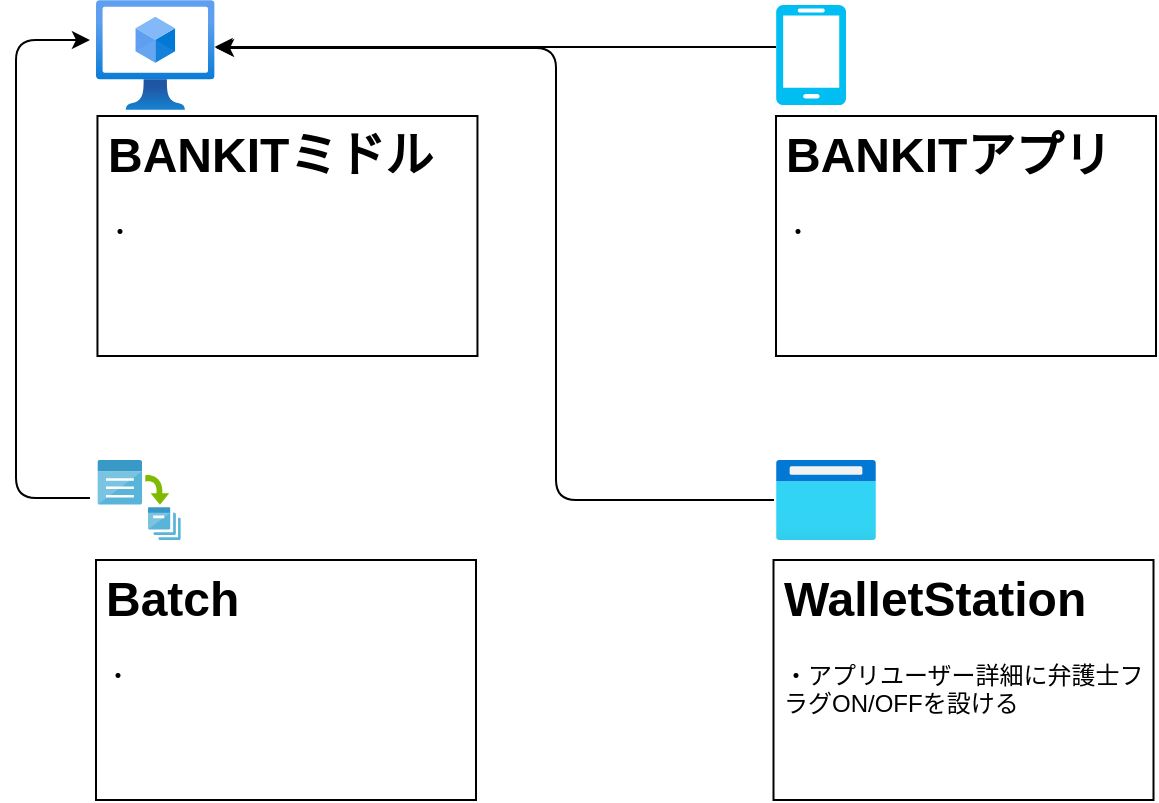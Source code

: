 <mxfile version="14.1.1" type="github">
  <diagram id="HQro99ZrfNcyAtbycOjr" name="Page-1">
    <mxGraphModel dx="1426" dy="794" grid="1" gridSize="10" guides="1" tooltips="1" connect="1" arrows="1" fold="1" page="1" pageScale="1" pageWidth="827" pageHeight="1169" math="0" shadow="0">
      <root>
        <mxCell id="0" />
        <mxCell id="1" parent="0" />
        <mxCell id="Eh-v05lWzU1ELgXKNOy4-2" value="" style="aspect=fixed;html=1;points=[];align=center;image;fontSize=12;image=img/lib/azure2/compute/Virtual_Machines_Classic.svg;" vertex="1" parent="1">
          <mxGeometry x="110" y="220" width="59.3" height="55" as="geometry" />
        </mxCell>
        <mxCell id="Eh-v05lWzU1ELgXKNOy4-7" value="" style="aspect=fixed;html=1;points=[];align=center;image;fontSize=12;image=img/lib/mscae/Batch_Accounts.svg;" vertex="1" parent="1">
          <mxGeometry x="110.73" y="450" width="41.67" height="40" as="geometry" />
        </mxCell>
        <mxCell id="Eh-v05lWzU1ELgXKNOy4-8" value="" style="aspect=fixed;html=1;points=[];align=center;image;fontSize=12;image=img/lib/azure2/general/Browser.svg;" vertex="1" parent="1">
          <mxGeometry x="450" y="450" width="50" height="40" as="geometry" />
        </mxCell>
        <mxCell id="Eh-v05lWzU1ELgXKNOy4-19" style="edgeStyle=orthogonalEdgeStyle;rounded=0;orthogonalLoop=1;jettySize=auto;html=1;" edge="1" parent="1">
          <mxGeometry relative="1" as="geometry">
            <mxPoint x="450" y="243.5" as="sourcePoint" />
            <mxPoint x="169.3" y="243.5" as="targetPoint" />
          </mxGeometry>
        </mxCell>
        <mxCell id="Eh-v05lWzU1ELgXKNOy4-9" value="" style="verticalLabelPosition=bottom;html=1;verticalAlign=top;align=center;strokeColor=none;fillColor=#00BEF2;shape=mxgraph.azure.mobile;pointerEvents=1;" vertex="1" parent="1">
          <mxGeometry x="450" y="222.5" width="35" height="50" as="geometry" />
        </mxCell>
        <mxCell id="Eh-v05lWzU1ELgXKNOy4-11" value="&lt;h1&gt;BANKITミドル&lt;/h1&gt;&lt;p&gt;・&lt;/p&gt;" style="text;html=1;fillColor=none;spacing=5;spacingTop=-20;whiteSpace=wrap;overflow=hidden;rounded=0;strokeColor=#000000;" vertex="1" parent="1">
          <mxGeometry x="110.73" y="278" width="190" height="120" as="geometry" />
        </mxCell>
        <mxCell id="Eh-v05lWzU1ELgXKNOy4-12" value="&lt;h1&gt;BANKITアプリ&lt;/h1&gt;&lt;p&gt;・&lt;/p&gt;" style="text;html=1;fillColor=none;spacing=5;spacingTop=-20;whiteSpace=wrap;overflow=hidden;rounded=0;strokeColor=#000000;" vertex="1" parent="1">
          <mxGeometry x="450" y="278" width="190" height="120" as="geometry" />
        </mxCell>
        <mxCell id="Eh-v05lWzU1ELgXKNOy4-13" value="&lt;h1&gt;Batch&lt;/h1&gt;&lt;p&gt;・&lt;/p&gt;" style="text;html=1;fillColor=none;spacing=5;spacingTop=-20;whiteSpace=wrap;overflow=hidden;rounded=0;strokeColor=#000000;" vertex="1" parent="1">
          <mxGeometry x="110" y="500" width="190" height="120" as="geometry" />
        </mxCell>
        <mxCell id="Eh-v05lWzU1ELgXKNOy4-14" value="&lt;h1&gt;WalletStation&lt;/h1&gt;&lt;p&gt;・アプリユーザー詳細に弁護士フラグON/OFFを設ける&lt;/p&gt;" style="text;html=1;fillColor=none;spacing=5;spacingTop=-20;whiteSpace=wrap;overflow=hidden;rounded=0;strokeColor=#000000;" vertex="1" parent="1">
          <mxGeometry x="448.75" y="500" width="190" height="120" as="geometry" />
        </mxCell>
        <mxCell id="Eh-v05lWzU1ELgXKNOy4-20" value="" style="endArrow=classic;html=1;entryX=1.012;entryY=0.436;entryDx=0;entryDy=0;entryPerimeter=0;edgeStyle=orthogonalEdgeStyle;rounded=1;exitX=-0.02;exitY=0.5;exitDx=0;exitDy=0;exitPerimeter=0;" edge="1" parent="1" source="Eh-v05lWzU1ELgXKNOy4-8" target="Eh-v05lWzU1ELgXKNOy4-2">
          <mxGeometry width="50" height="50" relative="1" as="geometry">
            <mxPoint x="420" y="440" as="sourcePoint" />
            <mxPoint x="440" y="380" as="targetPoint" />
            <Array as="points">
              <mxPoint x="340" y="470" />
              <mxPoint x="340" y="244" />
            </Array>
          </mxGeometry>
        </mxCell>
        <mxCell id="Eh-v05lWzU1ELgXKNOy4-21" value="" style="endArrow=classic;html=1;exitX=-0.09;exitY=0.475;exitDx=0;exitDy=0;exitPerimeter=0;entryX=-0.051;entryY=0.364;entryDx=0;entryDy=0;entryPerimeter=0;" edge="1" parent="1" source="Eh-v05lWzU1ELgXKNOy4-7" target="Eh-v05lWzU1ELgXKNOy4-2">
          <mxGeometry width="50" height="50" relative="1" as="geometry">
            <mxPoint x="390" y="430" as="sourcePoint" />
            <mxPoint x="440" y="380" as="targetPoint" />
            <Array as="points">
              <mxPoint x="70" y="469" />
              <mxPoint x="70" y="350" />
              <mxPoint x="70" y="240" />
            </Array>
          </mxGeometry>
        </mxCell>
      </root>
    </mxGraphModel>
  </diagram>
</mxfile>
